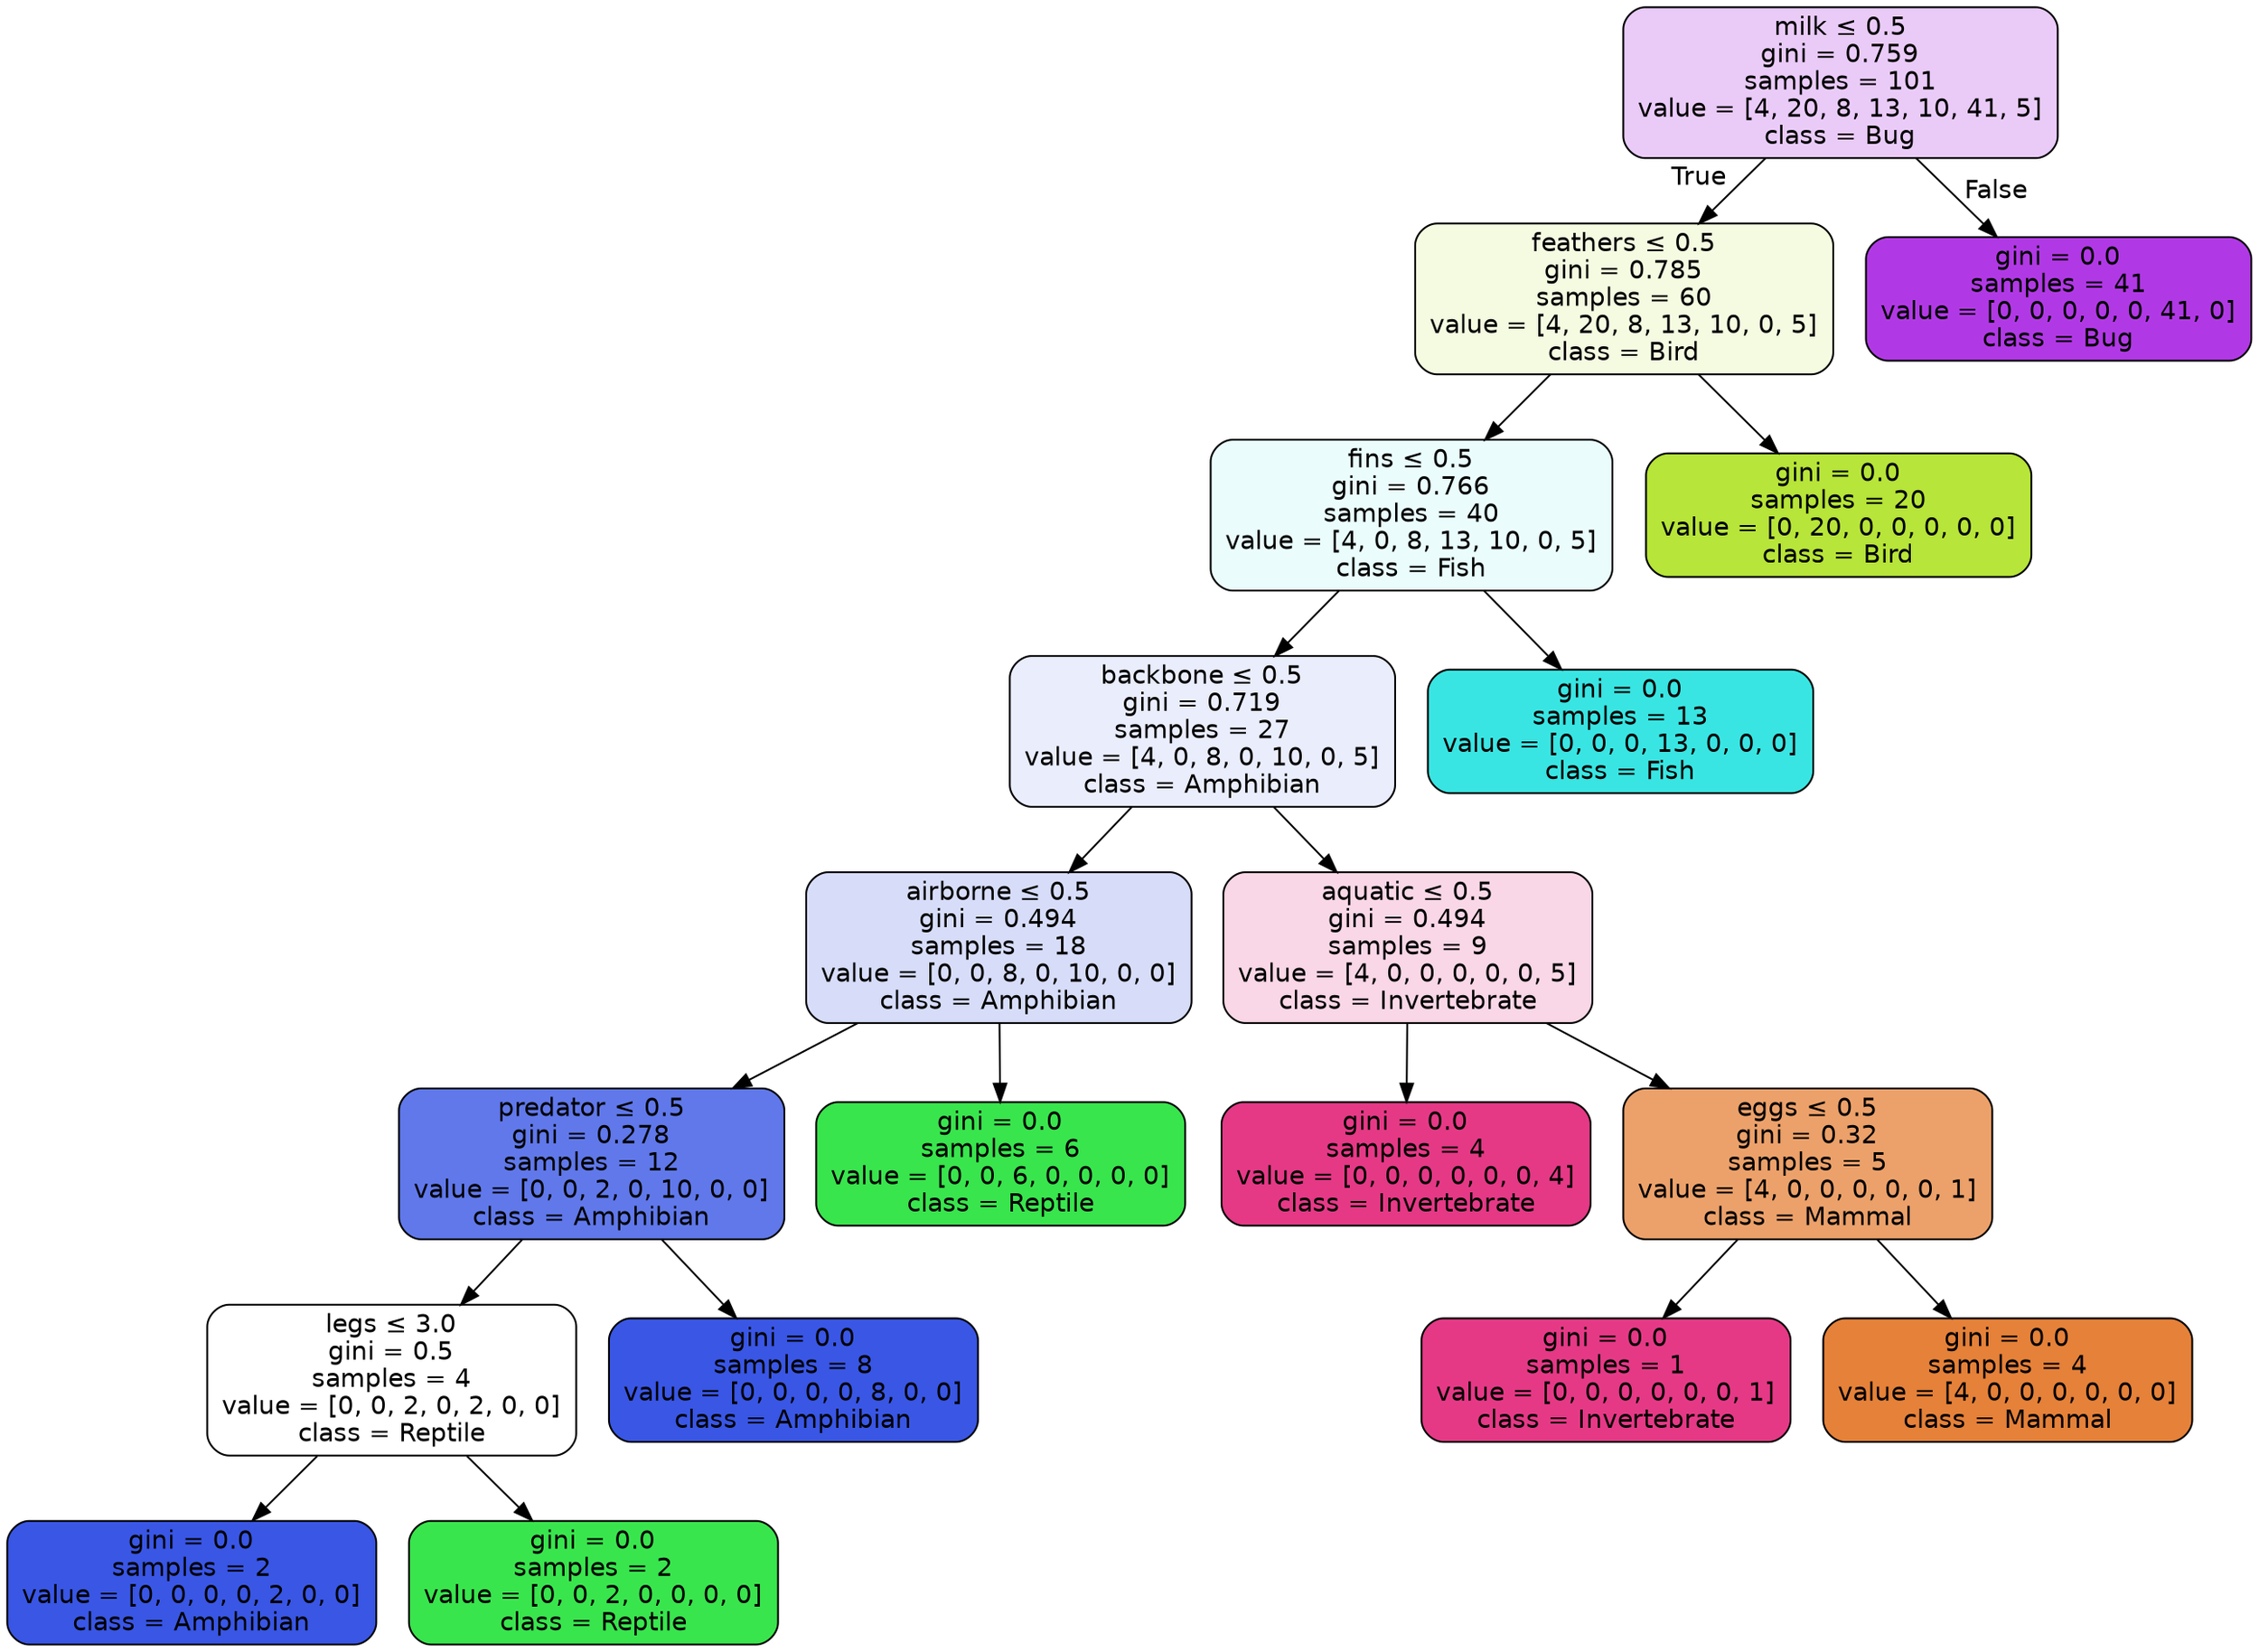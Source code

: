 digraph Tree {
node [shape=box, style="filled, rounded", color="black", fontname=helvetica] ;
edge [fontname=helvetica] ;
0 [label=<milk &le; 0.5<br/>gini = 0.759<br/>samples = 101<br/>value = [4, 20, 8, 13, 10, 41, 5]<br/>class = Bug>, fillcolor="#b139e542"] ;
1 [label=<feathers &le; 0.5<br/>gini = 0.785<br/>samples = 60<br/>value = [4, 20, 8, 13, 10, 0, 5]<br/>class = Bird>, fillcolor="#b7e53926"] ;
0 -> 1 [labeldistance=2.5, labelangle=45, headlabel="True"] ;
2 [label=<fins &le; 0.5<br/>gini = 0.766<br/>samples = 40<br/>value = [4, 0, 8, 13, 10, 0, 5]<br/>class = Fish>, fillcolor="#39e5e21a"] ;
1 -> 2 ;
3 [label=<backbone &le; 0.5<br/>gini = 0.719<br/>samples = 27<br/>value = [4, 0, 8, 0, 10, 0, 5]<br/>class = Amphibian>, fillcolor="#3956e51b"] ;
2 -> 3 ;
4 [label=<airborne &le; 0.5<br/>gini = 0.494<br/>samples = 18<br/>value = [0, 0, 8, 0, 10, 0, 0]<br/>class = Amphibian>, fillcolor="#3956e533"] ;
3 -> 4 ;
5 [label=<predator &le; 0.5<br/>gini = 0.278<br/>samples = 12<br/>value = [0, 0, 2, 0, 10, 0, 0]<br/>class = Amphibian>, fillcolor="#3956e5cc"] ;
4 -> 5 ;
6 [label=<legs &le; 3.0<br/>gini = 0.5<br/>samples = 4<br/>value = [0, 0, 2, 0, 2, 0, 0]<br/>class = Reptile>, fillcolor="#39e54d00"] ;
5 -> 6 ;
7 [label=<gini = 0.0<br/>samples = 2<br/>value = [0, 0, 0, 0, 2, 0, 0]<br/>class = Amphibian>, fillcolor="#3956e5ff"] ;
6 -> 7 ;
8 [label=<gini = 0.0<br/>samples = 2<br/>value = [0, 0, 2, 0, 0, 0, 0]<br/>class = Reptile>, fillcolor="#39e54dff"] ;
6 -> 8 ;
9 [label=<gini = 0.0<br/>samples = 8<br/>value = [0, 0, 0, 0, 8, 0, 0]<br/>class = Amphibian>, fillcolor="#3956e5ff"] ;
5 -> 9 ;
10 [label=<gini = 0.0<br/>samples = 6<br/>value = [0, 0, 6, 0, 0, 0, 0]<br/>class = Reptile>, fillcolor="#39e54dff"] ;
4 -> 10 ;
11 [label=<aquatic &le; 0.5<br/>gini = 0.494<br/>samples = 9<br/>value = [4, 0, 0, 0, 0, 0, 5]<br/>class = Invertebrate>, fillcolor="#e5398633"] ;
3 -> 11 ;
12 [label=<gini = 0.0<br/>samples = 4<br/>value = [0, 0, 0, 0, 0, 0, 4]<br/>class = Invertebrate>, fillcolor="#e53986ff"] ;
11 -> 12 ;
13 [label=<eggs &le; 0.5<br/>gini = 0.32<br/>samples = 5<br/>value = [4, 0, 0, 0, 0, 0, 1]<br/>class = Mammal>, fillcolor="#e58139bf"] ;
11 -> 13 ;
14 [label=<gini = 0.0<br/>samples = 1<br/>value = [0, 0, 0, 0, 0, 0, 1]<br/>class = Invertebrate>, fillcolor="#e53986ff"] ;
13 -> 14 ;
15 [label=<gini = 0.0<br/>samples = 4<br/>value = [4, 0, 0, 0, 0, 0, 0]<br/>class = Mammal>, fillcolor="#e58139ff"] ;
13 -> 15 ;
16 [label=<gini = 0.0<br/>samples = 13<br/>value = [0, 0, 0, 13, 0, 0, 0]<br/>class = Fish>, fillcolor="#39e5e2ff"] ;
2 -> 16 ;
17 [label=<gini = 0.0<br/>samples = 20<br/>value = [0, 20, 0, 0, 0, 0, 0]<br/>class = Bird>, fillcolor="#b7e539ff"] ;
1 -> 17 ;
18 [label=<gini = 0.0<br/>samples = 41<br/>value = [0, 0, 0, 0, 0, 41, 0]<br/>class = Bug>, fillcolor="#b139e5ff"] ;
0 -> 18 [labeldistance=2.5, labelangle=-45, headlabel="False"] ;
}